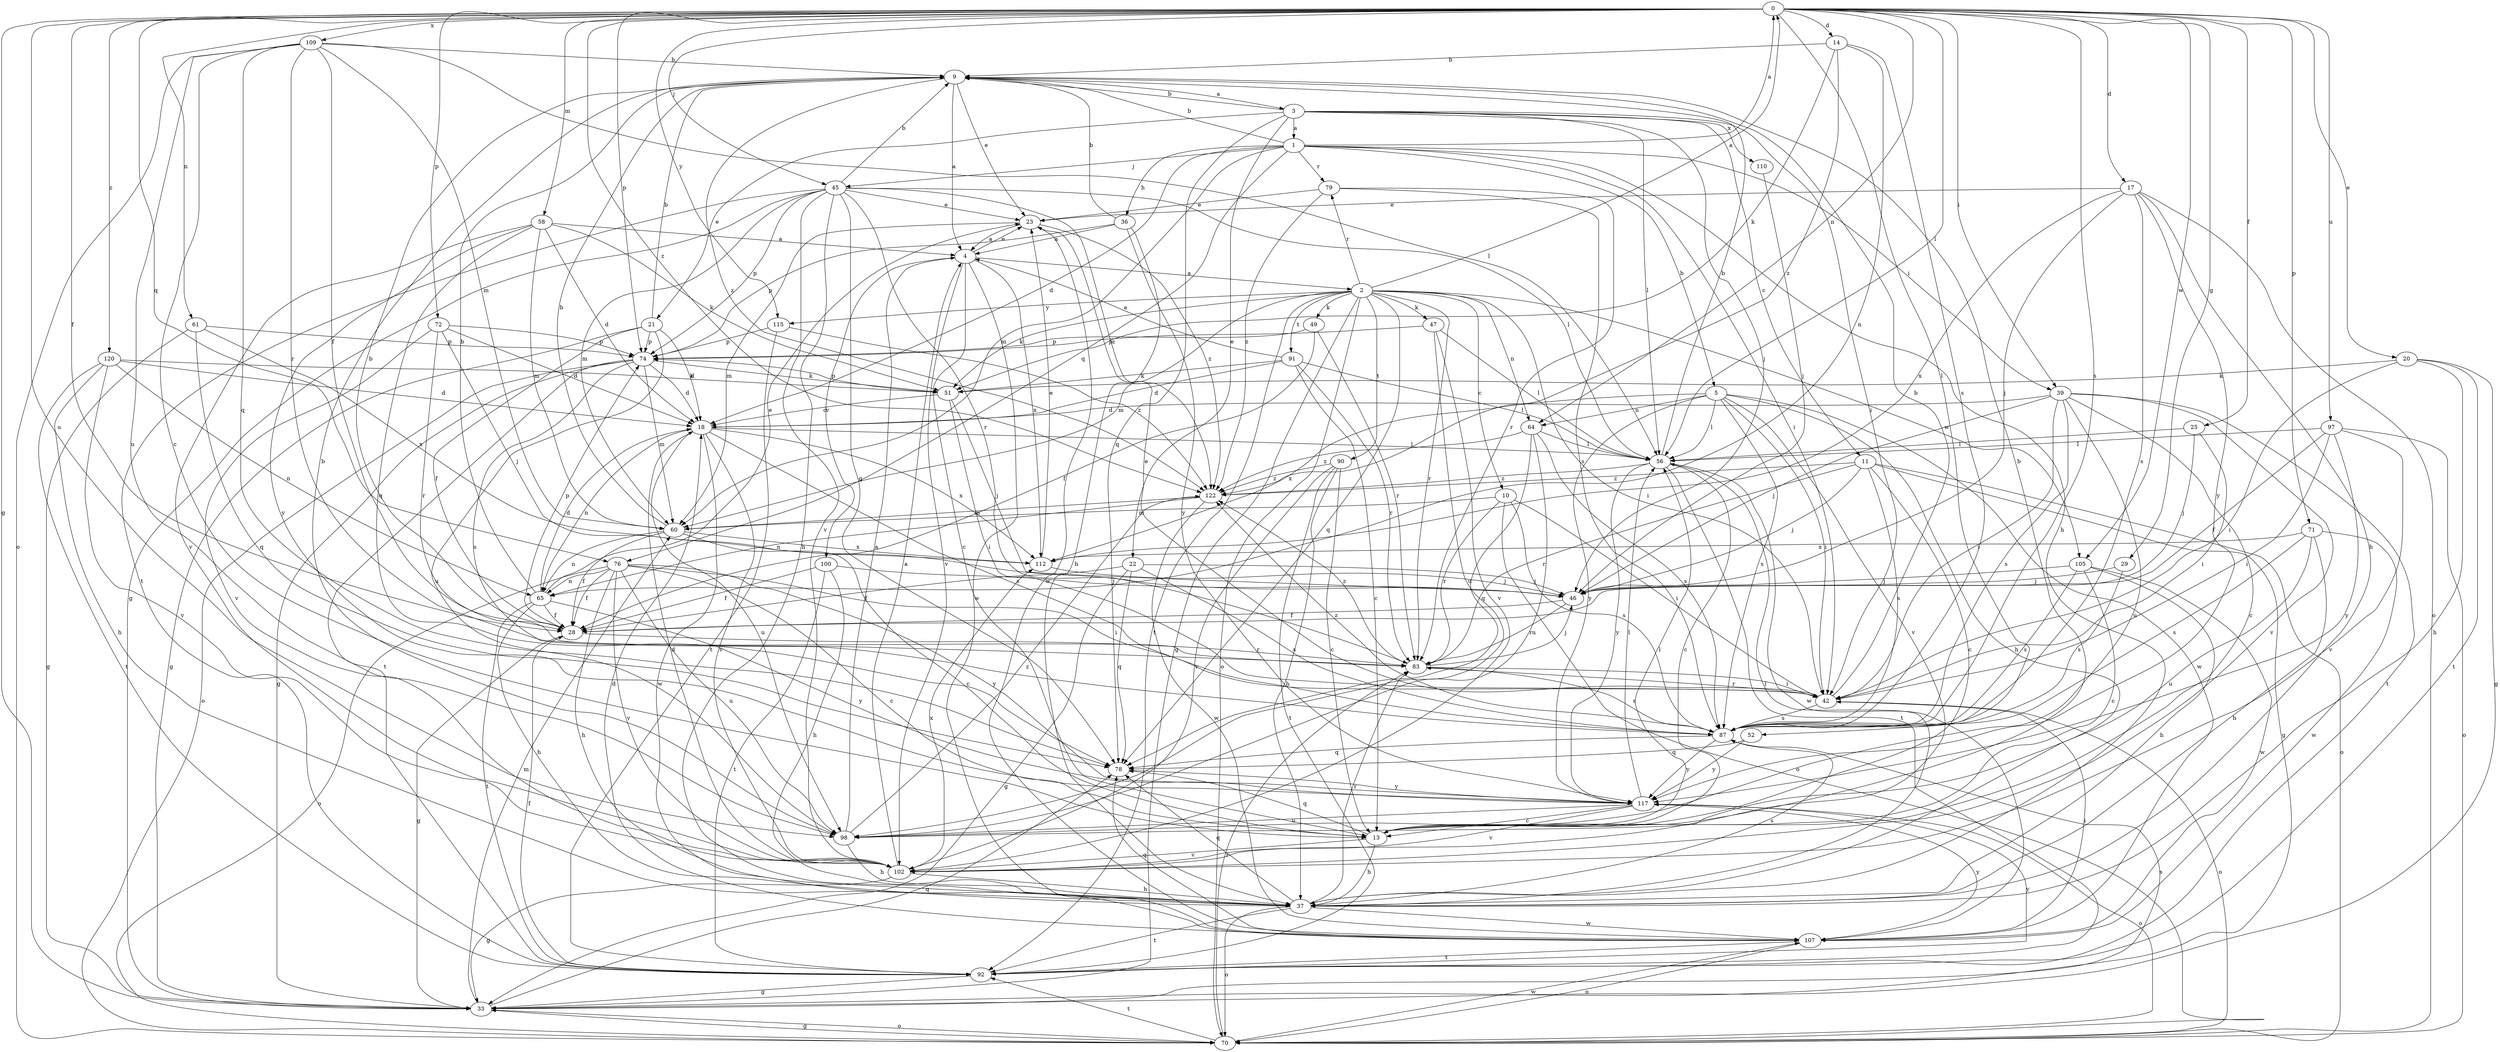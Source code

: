 strict digraph  {
0;
1;
2;
3;
4;
5;
9;
10;
11;
13;
14;
17;
18;
20;
21;
22;
23;
25;
28;
29;
33;
36;
37;
39;
42;
45;
46;
47;
49;
51;
52;
56;
58;
60;
61;
64;
65;
70;
71;
72;
74;
76;
78;
79;
83;
87;
90;
91;
92;
97;
98;
100;
102;
105;
107;
109;
110;
112;
115;
117;
120;
122;
0 -> 14  [label=d];
0 -> 17  [label=d];
0 -> 20  [label=e];
0 -> 25  [label=f];
0 -> 28  [label=f];
0 -> 29  [label=g];
0 -> 33  [label=g];
0 -> 39  [label=i];
0 -> 45  [label=j];
0 -> 52  [label=l];
0 -> 56  [label=l];
0 -> 58  [label=m];
0 -> 61  [label=n];
0 -> 64  [label=n];
0 -> 71  [label=p];
0 -> 72  [label=p];
0 -> 74  [label=p];
0 -> 76  [label=q];
0 -> 87  [label=s];
0 -> 97  [label=u];
0 -> 98  [label=u];
0 -> 105  [label=w];
0 -> 109  [label=x];
0 -> 115  [label=y];
0 -> 120  [label=z];
0 -> 122  [label=z];
1 -> 0  [label=a];
1 -> 5  [label=b];
1 -> 9  [label=b];
1 -> 18  [label=d];
1 -> 36  [label=h];
1 -> 37  [label=h];
1 -> 39  [label=i];
1 -> 42  [label=i];
1 -> 45  [label=j];
1 -> 60  [label=m];
1 -> 76  [label=q];
1 -> 79  [label=r];
2 -> 0  [label=a];
2 -> 10  [label=c];
2 -> 33  [label=g];
2 -> 42  [label=i];
2 -> 47  [label=k];
2 -> 49  [label=k];
2 -> 51  [label=k];
2 -> 60  [label=m];
2 -> 64  [label=n];
2 -> 70  [label=o];
2 -> 78  [label=q];
2 -> 79  [label=r];
2 -> 83  [label=r];
2 -> 90  [label=t];
2 -> 91  [label=t];
2 -> 92  [label=t];
2 -> 105  [label=w];
2 -> 115  [label=y];
3 -> 1  [label=a];
3 -> 9  [label=b];
3 -> 11  [label=c];
3 -> 21  [label=e];
3 -> 22  [label=e];
3 -> 42  [label=i];
3 -> 46  [label=j];
3 -> 56  [label=l];
3 -> 78  [label=q];
3 -> 110  [label=x];
4 -> 2  [label=a];
4 -> 13  [label=c];
4 -> 23  [label=e];
4 -> 100  [label=v];
4 -> 102  [label=v];
4 -> 107  [label=w];
4 -> 112  [label=x];
5 -> 37  [label=h];
5 -> 42  [label=i];
5 -> 56  [label=l];
5 -> 64  [label=n];
5 -> 87  [label=s];
5 -> 102  [label=v];
5 -> 107  [label=w];
5 -> 112  [label=x];
5 -> 117  [label=y];
9 -> 3  [label=a];
9 -> 4  [label=a];
9 -> 23  [label=e];
9 -> 122  [label=z];
10 -> 42  [label=i];
10 -> 60  [label=m];
10 -> 70  [label=o];
10 -> 83  [label=r];
10 -> 87  [label=s];
11 -> 13  [label=c];
11 -> 33  [label=g];
11 -> 46  [label=j];
11 -> 70  [label=o];
11 -> 83  [label=r];
11 -> 87  [label=s];
11 -> 122  [label=z];
13 -> 9  [label=b];
13 -> 37  [label=h];
13 -> 56  [label=l];
13 -> 78  [label=q];
13 -> 102  [label=v];
14 -> 9  [label=b];
14 -> 51  [label=k];
14 -> 65  [label=n];
14 -> 87  [label=s];
14 -> 122  [label=z];
17 -> 23  [label=e];
17 -> 37  [label=h];
17 -> 46  [label=j];
17 -> 70  [label=o];
17 -> 87  [label=s];
17 -> 112  [label=x];
17 -> 117  [label=y];
18 -> 56  [label=l];
18 -> 65  [label=n];
18 -> 87  [label=s];
18 -> 98  [label=u];
18 -> 102  [label=v];
18 -> 107  [label=w];
18 -> 112  [label=x];
20 -> 33  [label=g];
20 -> 37  [label=h];
20 -> 42  [label=i];
20 -> 51  [label=k];
20 -> 92  [label=t];
21 -> 9  [label=b];
21 -> 18  [label=d];
21 -> 28  [label=f];
21 -> 33  [label=g];
21 -> 74  [label=p];
21 -> 98  [label=u];
22 -> 28  [label=f];
22 -> 33  [label=g];
22 -> 46  [label=j];
22 -> 78  [label=q];
22 -> 87  [label=s];
23 -> 4  [label=a];
23 -> 60  [label=m];
23 -> 107  [label=w];
23 -> 122  [label=z];
25 -> 42  [label=i];
25 -> 46  [label=j];
25 -> 56  [label=l];
28 -> 9  [label=b];
28 -> 33  [label=g];
28 -> 74  [label=p];
28 -> 83  [label=r];
29 -> 46  [label=j];
29 -> 87  [label=s];
33 -> 60  [label=m];
33 -> 70  [label=o];
33 -> 78  [label=q];
33 -> 87  [label=s];
36 -> 4  [label=a];
36 -> 9  [label=b];
36 -> 37  [label=h];
36 -> 74  [label=p];
36 -> 117  [label=y];
37 -> 56  [label=l];
37 -> 70  [label=o];
37 -> 78  [label=q];
37 -> 83  [label=r];
37 -> 87  [label=s];
37 -> 92  [label=t];
37 -> 107  [label=w];
39 -> 13  [label=c];
39 -> 18  [label=d];
39 -> 42  [label=i];
39 -> 46  [label=j];
39 -> 87  [label=s];
39 -> 92  [label=t];
39 -> 98  [label=u];
39 -> 102  [label=v];
42 -> 9  [label=b];
42 -> 23  [label=e];
42 -> 70  [label=o];
42 -> 83  [label=r];
42 -> 87  [label=s];
45 -> 9  [label=b];
45 -> 23  [label=e];
45 -> 33  [label=g];
45 -> 37  [label=h];
45 -> 56  [label=l];
45 -> 60  [label=m];
45 -> 74  [label=p];
45 -> 78  [label=q];
45 -> 83  [label=r];
45 -> 92  [label=t];
45 -> 102  [label=v];
45 -> 122  [label=z];
46 -> 28  [label=f];
46 -> 83  [label=r];
47 -> 56  [label=l];
47 -> 74  [label=p];
47 -> 98  [label=u];
47 -> 102  [label=v];
49 -> 28  [label=f];
49 -> 74  [label=p];
49 -> 83  [label=r];
51 -> 18  [label=d];
51 -> 42  [label=i];
51 -> 46  [label=j];
51 -> 74  [label=p];
52 -> 78  [label=q];
52 -> 117  [label=y];
56 -> 9  [label=b];
56 -> 13  [label=c];
56 -> 92  [label=t];
56 -> 107  [label=w];
56 -> 117  [label=y];
56 -> 122  [label=z];
58 -> 4  [label=a];
58 -> 18  [label=d];
58 -> 51  [label=k];
58 -> 60  [label=m];
58 -> 78  [label=q];
58 -> 102  [label=v];
58 -> 117  [label=y];
60 -> 9  [label=b];
60 -> 13  [label=c];
60 -> 28  [label=f];
60 -> 65  [label=n];
60 -> 112  [label=x];
61 -> 33  [label=g];
61 -> 74  [label=p];
61 -> 78  [label=q];
61 -> 112  [label=x];
64 -> 56  [label=l];
64 -> 78  [label=q];
64 -> 87  [label=s];
64 -> 98  [label=u];
64 -> 122  [label=z];
65 -> 9  [label=b];
65 -> 18  [label=d];
65 -> 23  [label=e];
65 -> 28  [label=f];
65 -> 37  [label=h];
65 -> 92  [label=t];
65 -> 117  [label=y];
70 -> 33  [label=g];
70 -> 83  [label=r];
70 -> 92  [label=t];
70 -> 107  [label=w];
71 -> 37  [label=h];
71 -> 87  [label=s];
71 -> 98  [label=u];
71 -> 107  [label=w];
71 -> 112  [label=x];
72 -> 18  [label=d];
72 -> 46  [label=j];
72 -> 74  [label=p];
72 -> 83  [label=r];
72 -> 102  [label=v];
74 -> 18  [label=d];
74 -> 33  [label=g];
74 -> 51  [label=k];
74 -> 60  [label=m];
74 -> 70  [label=o];
74 -> 87  [label=s];
74 -> 92  [label=t];
76 -> 13  [label=c];
76 -> 28  [label=f];
76 -> 37  [label=h];
76 -> 42  [label=i];
76 -> 65  [label=n];
76 -> 70  [label=o];
76 -> 98  [label=u];
76 -> 102  [label=v];
76 -> 117  [label=y];
78 -> 117  [label=y];
79 -> 23  [label=e];
79 -> 83  [label=r];
79 -> 87  [label=s];
79 -> 122  [label=z];
83 -> 42  [label=i];
83 -> 46  [label=j];
83 -> 87  [label=s];
83 -> 122  [label=z];
87 -> 78  [label=q];
87 -> 117  [label=y];
87 -> 122  [label=z];
90 -> 13  [label=c];
90 -> 37  [label=h];
90 -> 92  [label=t];
90 -> 102  [label=v];
90 -> 122  [label=z];
91 -> 4  [label=a];
91 -> 13  [label=c];
91 -> 18  [label=d];
91 -> 51  [label=k];
91 -> 56  [label=l];
91 -> 83  [label=r];
92 -> 28  [label=f];
92 -> 33  [label=g];
92 -> 117  [label=y];
97 -> 28  [label=f];
97 -> 42  [label=i];
97 -> 56  [label=l];
97 -> 70  [label=o];
97 -> 102  [label=v];
97 -> 117  [label=y];
98 -> 4  [label=a];
98 -> 9  [label=b];
98 -> 37  [label=h];
98 -> 122  [label=z];
100 -> 28  [label=f];
100 -> 37  [label=h];
100 -> 46  [label=j];
100 -> 92  [label=t];
102 -> 4  [label=a];
102 -> 18  [label=d];
102 -> 33  [label=g];
102 -> 37  [label=h];
102 -> 112  [label=x];
105 -> 13  [label=c];
105 -> 37  [label=h];
105 -> 46  [label=j];
105 -> 87  [label=s];
105 -> 107  [label=w];
107 -> 18  [label=d];
107 -> 42  [label=i];
107 -> 70  [label=o];
107 -> 78  [label=q];
107 -> 92  [label=t];
107 -> 117  [label=y];
109 -> 9  [label=b];
109 -> 13  [label=c];
109 -> 28  [label=f];
109 -> 56  [label=l];
109 -> 60  [label=m];
109 -> 70  [label=o];
109 -> 78  [label=q];
109 -> 83  [label=r];
109 -> 98  [label=u];
110 -> 46  [label=j];
112 -> 23  [label=e];
112 -> 46  [label=j];
115 -> 74  [label=p];
115 -> 92  [label=t];
115 -> 122  [label=z];
117 -> 13  [label=c];
117 -> 56  [label=l];
117 -> 70  [label=o];
117 -> 98  [label=u];
117 -> 102  [label=v];
120 -> 18  [label=d];
120 -> 37  [label=h];
120 -> 51  [label=k];
120 -> 65  [label=n];
120 -> 92  [label=t];
120 -> 102  [label=v];
122 -> 60  [label=m];
122 -> 65  [label=n];
122 -> 107  [label=w];
}
